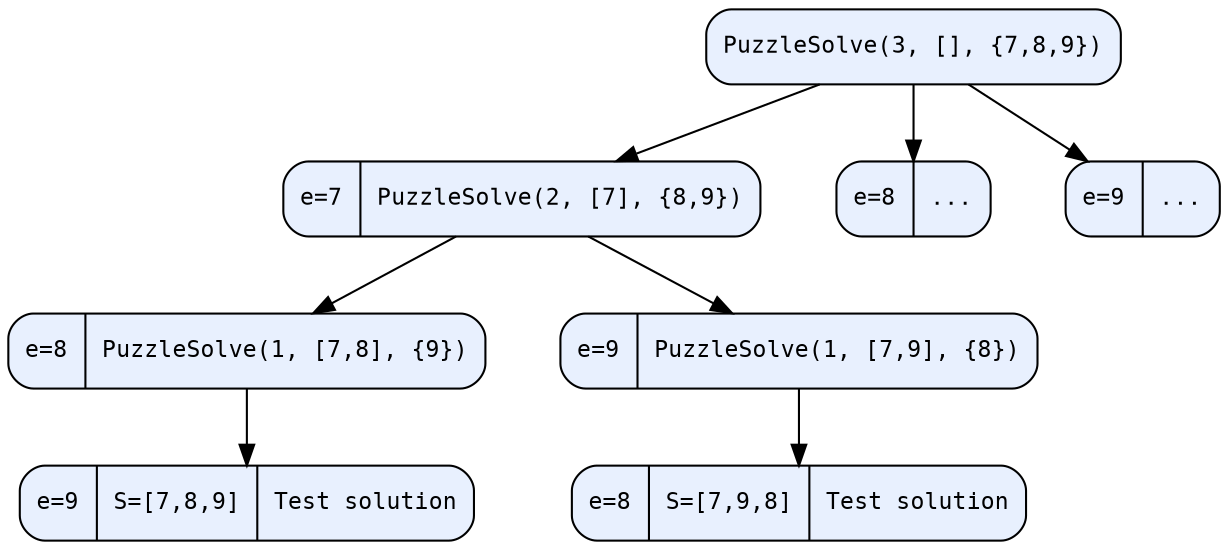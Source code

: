 digraph puzzle_trace {
    graph [rankdir=TB, splines=true, nodesep=0.5, ranksep=0.5, dpi=300];
    node [shape=record, style="rounded,filled", fillcolor="#e8f0fe", fontname="Courier", fontsize=11];
    edge [fontname="Arial", fontsize=9];

    p0 [label="PuzzleSolve(3, [], \{7,8,9\})"];

    p1_7 [label="e=7 | PuzzleSolve(2, [7], \{8,9\})"];
    p1_8 [label="e=8 | ..."];
    p1_9 [label="e=9 | ..."];

    p0 -> p1_7;
    p0 -> p1_8;
    p0 -> p1_9;

    p2_78 [label="e=8 | PuzzleSolve(1, [7,8], \{9\})"];
    p2_79 [label="e=9 | PuzzleSolve(1, [7,9], \{8\})"];

    p1_7 -> p2_78;
    p1_7 -> p2_79;

    p3_789 [label="e=9 | S=[7,8,9] | Test solution"];
    p3_798 [label="e=8 | S=[7,9,8] | Test solution"];

    p2_78 -> p3_789;
    p2_79 -> p3_798;
}